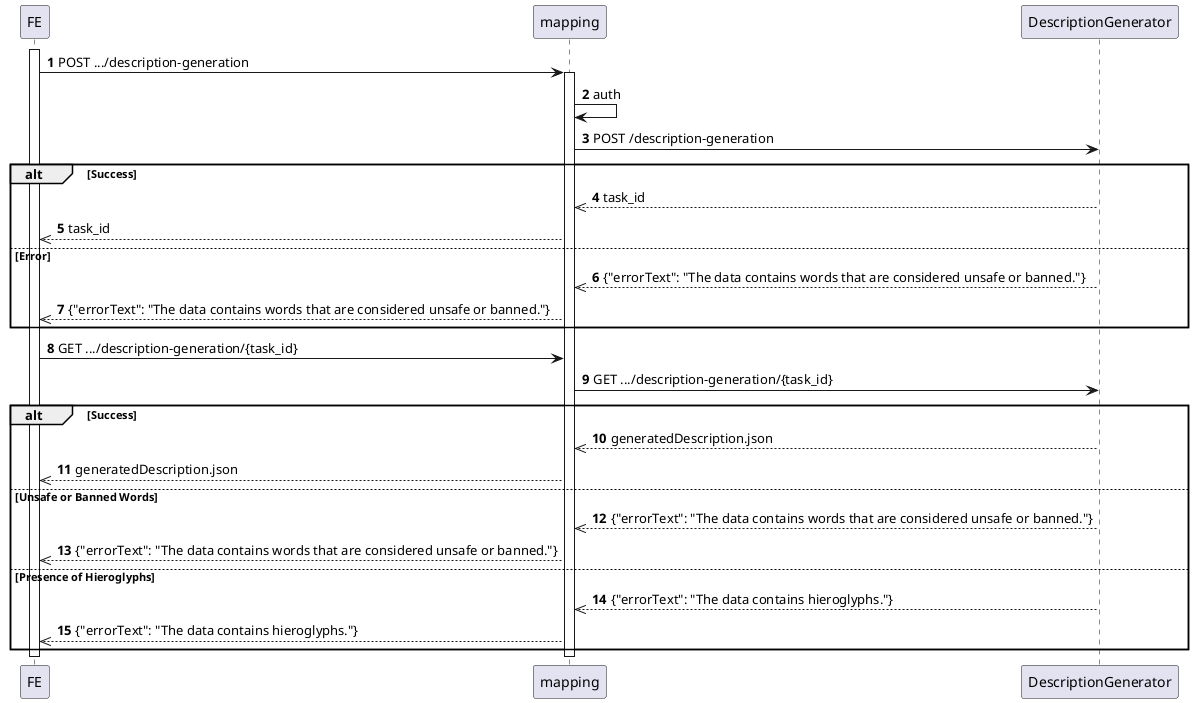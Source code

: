 @startuml
autonumber

participant FE
participant mapping
participant DesсriptionGenerator

activate FE
FE -> mapping: POST .../description-generation
activate mapping
mapping -> mapping: auth
mapping -> DesсriptionGenerator: POST /description-generation

alt Success
    DesсriptionGenerator -->> mapping: task_id
    mapping -->> FE: task_id
else Error
    DesсriptionGenerator -->> mapping: {"errorText": "The data contains words that are considered unsafe or banned."}
    mapping -->> FE: {"errorText": "The data contains words that are considered unsafe or banned."}
end

FE -> mapping: GET .../description-generation/{task_id}
mapping -> DesсriptionGenerator: GET .../description-generation/{task_id}

alt Success
    DesсriptionGenerator -->> mapping: generatedDescription.json
    mapping -->> FE: generatedDescription.json
else Unsafe or Banned Words
    DesсriptionGenerator -->> mapping: {"errorText": "The data contains words that are considered unsafe or banned."}
    mapping -->> FE: {"errorText": "The data contains words that are considered unsafe or banned."}
else Presence of Hieroglyphs
    DesсriptionGenerator -->> mapping: {"errorText": "The data contains hieroglyphs."}
    mapping -->> FE: {"errorText": "The data contains hieroglyphs."}
end

deactivate mapping
deactivate FE
@enduml
